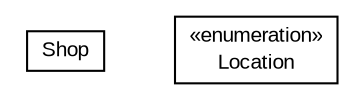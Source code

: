 #!/usr/local/bin/dot
#
# Class diagram 
# Generated by UMLGraph version R5_6 (http://www.umlgraph.org/)
#

digraph G {
	edge [fontname="arial",fontsize=10,labelfontname="arial",labelfontsize=10];
	node [fontname="arial",fontsize=10,shape=plaintext];
	nodesep=0.25;
	ranksep=0.5;
	// org.thoughtworks.sales.stage.shop.Shop
	c5298 [label=<<table title="org.thoughtworks.sales.stage.shop.Shop" border="0" cellborder="1" cellspacing="0" cellpadding="2" port="p" href="./Shop.html">
		<tr><td><table border="0" cellspacing="0" cellpadding="1">
<tr><td align="center" balign="center"> Shop </td></tr>
		</table></td></tr>
		</table>>, URL="./Shop.html", fontname="arial", fontcolor="black", fontsize=10.0];
	// org.thoughtworks.sales.stage.shop.Location
	c5299 [label=<<table title="org.thoughtworks.sales.stage.shop.Location" border="0" cellborder="1" cellspacing="0" cellpadding="2" port="p" href="./Location.html">
		<tr><td><table border="0" cellspacing="0" cellpadding="1">
<tr><td align="center" balign="center"> &#171;enumeration&#187; </td></tr>
<tr><td align="center" balign="center"> Location </td></tr>
		</table></td></tr>
		</table>>, URL="./Location.html", fontname="arial", fontcolor="black", fontsize=10.0];
}

